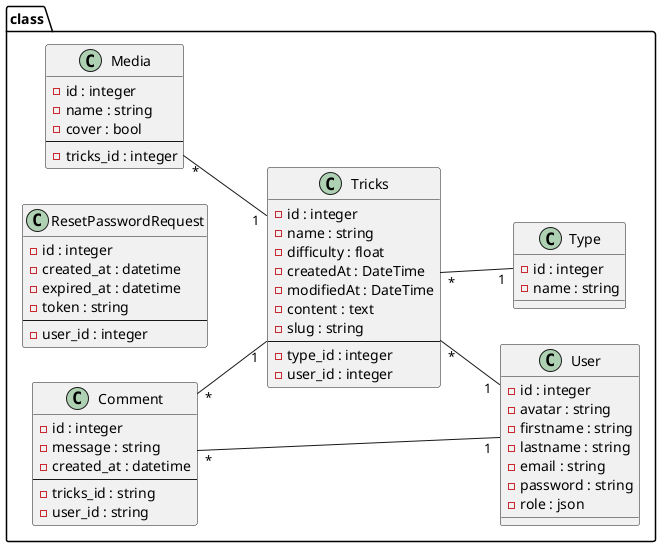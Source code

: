 @startuml

    left to right direction

    package class {
        Class Tricks {
            {field} -id : integer
            {field} -name : string
            {field} -difficulty : float
            {field} -createdAt : DateTime
            {field} -modifiedAt : DateTime
            {field} -content : text
            {field} -slug : string
            --
            {field} -type_id : integer
            {field} -user_id : integer
        }

        Class Media {
            {field} -id : integer
            {field} -name : string
            {field} -cover : bool
            --
            {field} -tricks_id : integer
        }

        Class Type {
            {field} -id : integer
            {field} -name : string
        }

        Class User {
            {field} -id : integer
            {field} -avatar : string
            {field} -firstname : string
            {field} -lastname : string
            {field} -email : string
            {field} -password : string
            {field} -role : json
        }

        Class ResetPasswordRequest {
            {field} -id : integer
            {field} -created_at : datetime
            {field} -expired_at : datetime
            {field} -token : string
            --
            {field} -user_id : integer
        }

        Class Comment {
            {field} -id : integer
            {field} -message : string
            {field} -created_at : datetime
            --
            {field} -tricks_id : string
            {field} -user_id : string
        }

        Tricks "*" -- "1" Type
        Tricks "*" -- "1" User

        Media "*" -- "1" Tricks

        Comment "*" -- "1" Tricks
        Comment "*" -- "1" User
    }

@enduml